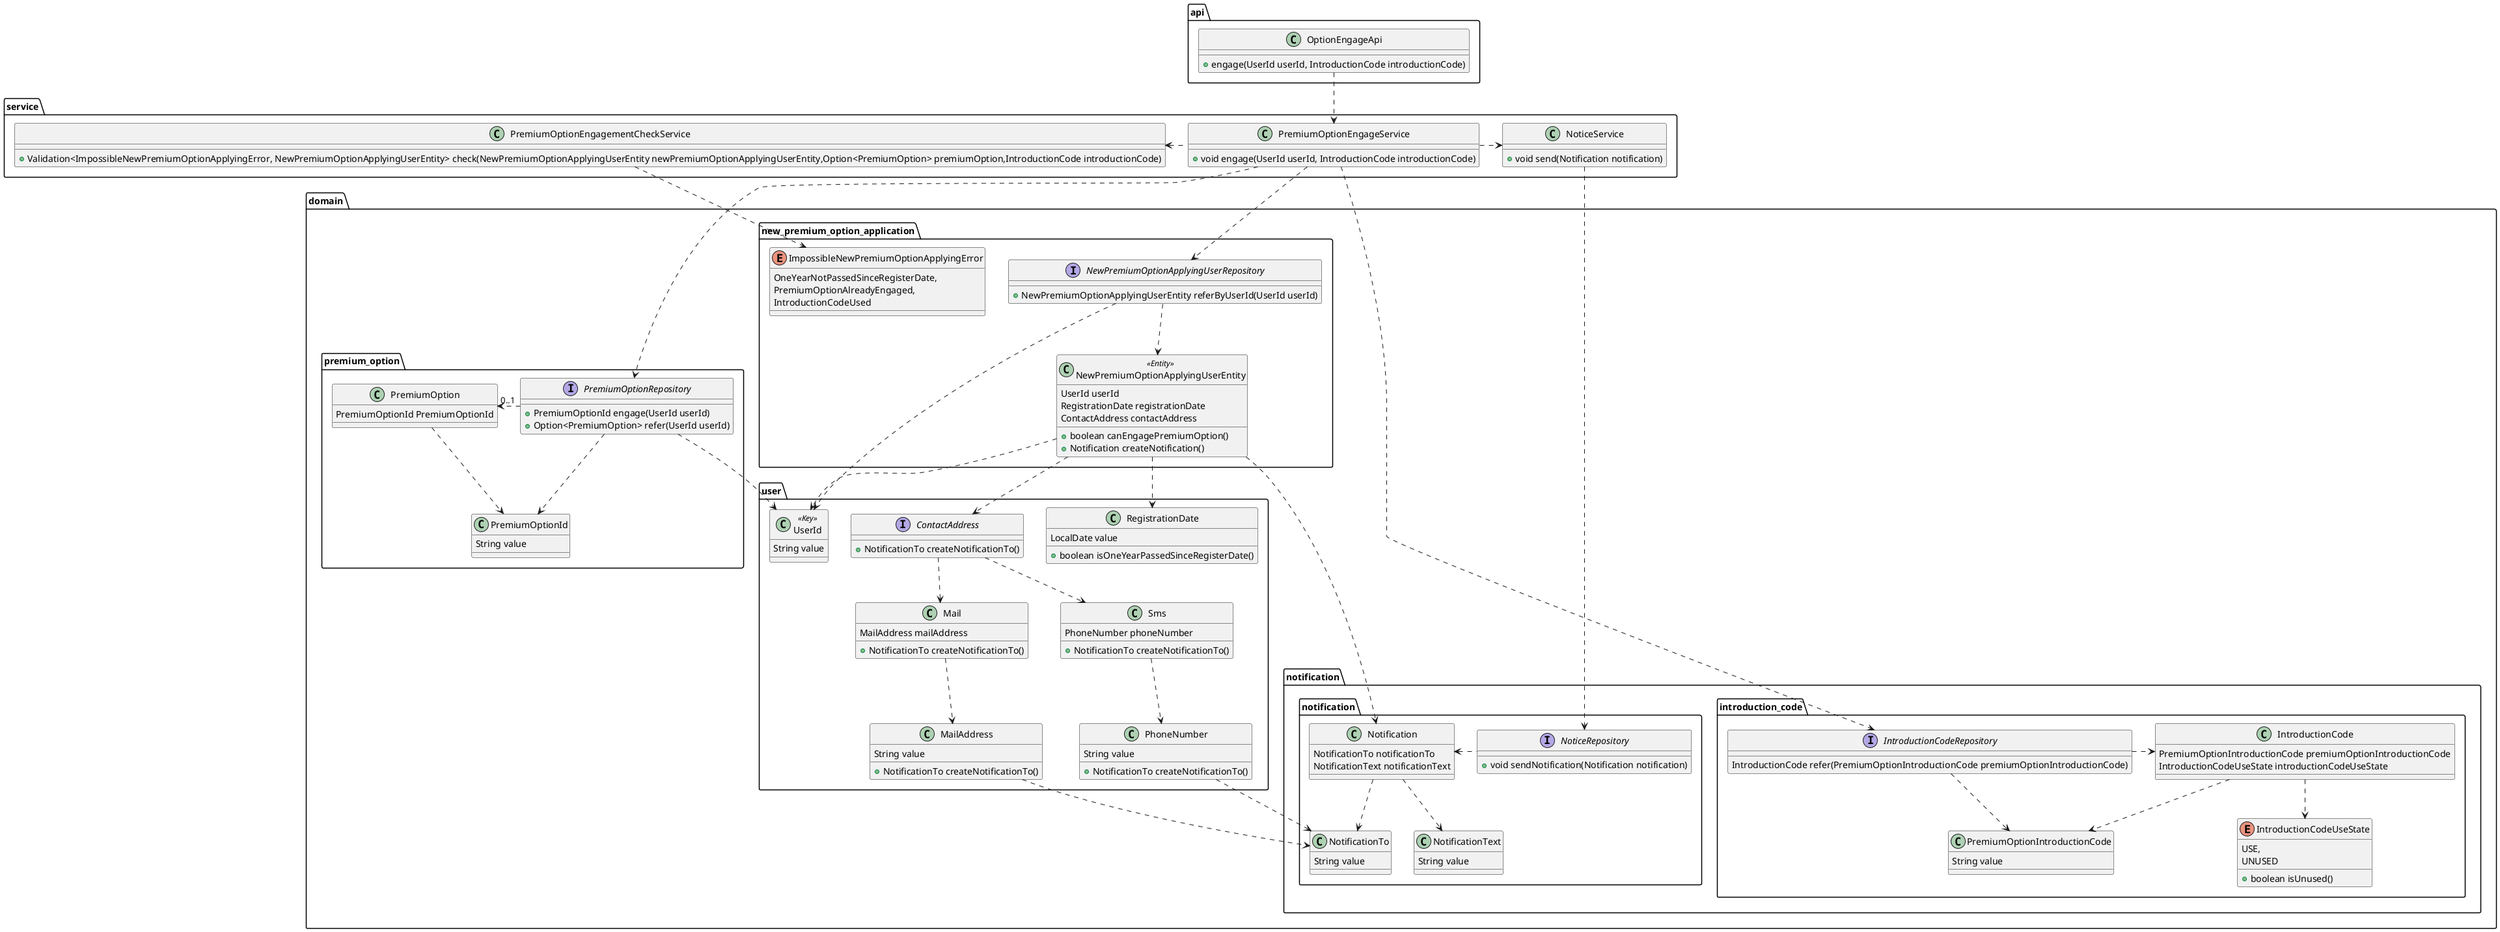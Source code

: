 @startuml
package api{
    class OptionEngageApi{
        + engage(UserId userId, IntroductionCode introductionCode)
    }
}
package service{
    class PremiumOptionEngageService{
    + void engage(UserId userId, IntroductionCode introductionCode)
    }

    class PremiumOptionEngagementCheckService {
        + Validation<ImpossibleNewPremiumOptionApplyingError, NewPremiumOptionApplyingUserEntity> check(NewPremiumOptionApplyingUserEntity newPremiumOptionApplyingUserEntity,Option<PremiumOption> premiumOption,IntroductionCode introductionCode)
    }

    class NoticeService{
    + void send(Notification notification)
    }
}
OptionEngageApi .down.> PremiumOptionEngageService
PremiumOptionEngageService .right.> NoticeService
PremiumOptionEngageService .left.> PremiumOptionEngagementCheckService

package domain {
package user {
    class UserId <<Key>>{
                String value
    }
    class RegistrationDate{
        LocalDate value
        + boolean isOneYearPassedSinceRegisterDate()
    }
    interface ContactAddress{
                + NotificationTo createNotificationTo()
    }
    class Sms {
        PhoneNumber phoneNumber
        + NotificationTo createNotificationTo()
    }
    class PhoneNumber{
        String value
        + NotificationTo createNotificationTo()
    }
    class Mail {
        MailAddress mailAddress
        + NotificationTo createNotificationTo()
    }
    class MailAddress{
        String value
        + NotificationTo createNotificationTo()
    }
}
package new_premium_option_application {

        class NewPremiumOptionApplyingUserEntity <<Entity>> {
            UserId userId
            RegistrationDate registrationDate
            ContactAddress contactAddress

            + boolean canEngagePremiumOption()
            + Notification createNotification()
        }
        interface NewPremiumOptionApplyingUserRepository {
        + NewPremiumOptionApplyingUserEntity referByUserId(UserId userId)
        }
        enum ImpossibleNewPremiumOptionApplyingError{
        OneYearNotPassedSinceRegisterDate,
        PremiumOptionAlreadyEngaged,
        IntroductionCodeUsed
        }
        NewPremiumOptionApplyingUserEntity .down.> UserId
        NewPremiumOptionApplyingUserEntity .down.> RegistrationDate

        NewPremiumOptionApplyingUserEntity .down.> ContactAddress
        ContactAddress .down.> Sms
        ContactAddress .down.> Mail
        Sms .down.> PhoneNumber
        Mail .down.> MailAddress
        PremiumOptionEngagementCheckService .down.> ImpossibleNewPremiumOptionApplyingError

        }

    package premium_option {
        class PremiumOption{
            PremiumOptionId PremiumOptionId
        }
        
        class PremiumOptionId{
            String value
        }
        interface PremiumOptionRepository {
        + PremiumOptionId engage(UserId userId)
        + Option<PremiumOption> refer(UserId userId)
        }
    }
    PremiumOption .down.> PremiumOptionId
    PremiumOptionRepository ..> UserId
    PremiumOptionRepository ..> PremiumOptionId
    PremiumOptionRepository .right.>  "0..1" PremiumOption



    package notification{
    package notification{
            class Notification{
                NotificationTo notificationTo
                NotificationText notificationText
            }
            class NotificationTo {
                String value
            }

            class NotificationText {
                String value
            }

            interface NoticeRepository {
                + void sendNotification(Notification notification)
            }

            MailAddress .down.> NotificationTo
            PhoneNumber .down.> NotificationTo
            Notification .down.> NotificationTo
            Notification .down.> NotificationText
            NewPremiumOptionApplyingUserEntity .down.> Notification
        }

    package introduction_code{
        class IntroductionCode{
            PremiumOptionIntroductionCode premiumOptionIntroductionCode
            IntroductionCodeUseState introductionCodeUseState
        }
        class PremiumOptionIntroductionCode {
            String value
        }
        enum IntroductionCodeUseState{
            USE,
            UNUSED
            + boolean isUnused()
        }

        interface IntroductionCodeRepository {
        IntroductionCode refer(PremiumOptionIntroductionCode premiumOptionIntroductionCode)
        }
        IntroductionCodeRepository .right.> IntroductionCode
        IntroductionCodeRepository ..> PremiumOptionIntroductionCode
    }
    PremiumOptionEngageService .down.> IntroductionCodeRepository


    NewPremiumOptionApplyingUserRepository .down.> UserId
    NewPremiumOptionApplyingUserRepository .down.> NewPremiumOptionApplyingUserEntity

    IntroductionCode .down.> PremiumOptionIntroductionCode
    IntroductionCode .down.> IntroductionCodeUseState
}
PremiumOptionEngageService .down.> NewPremiumOptionApplyingUserRepository
NoticeService .down.> NoticeRepository
NoticeRepository .left.> Notification
PremiumOptionEngageService .down.> PremiumOptionRepository

@enduml

